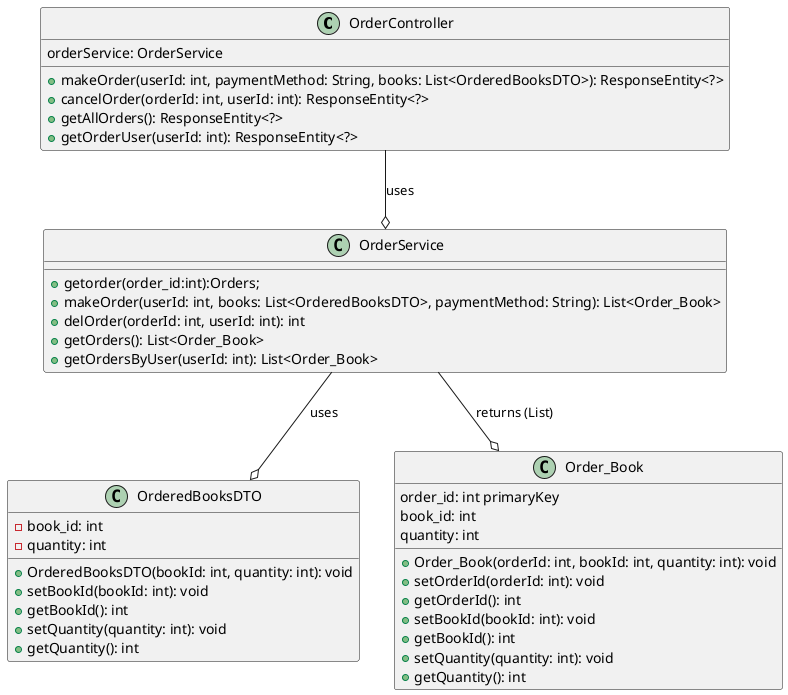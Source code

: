 @startuml

!define ENTITY class
!define PRIMARY_KEY_FIELD {+ {field} primaryKey}
!define FOREIGN_KEY_FIELD {+ {field} foreignKey}
!define AGGREGATION ---

' Define entities
ENTITY OrderController {
  orderService: OrderService
  +makeOrder(userId: int, paymentMethod: String, books: List<OrderedBooksDTO>): ResponseEntity<?>
  +cancelOrder(orderId: int, userId: int): ResponseEntity<?>
  +getAllOrders(): ResponseEntity<?>
  +getOrderUser(userId: int): ResponseEntity<?>
}

ENTITY OrderService {
    {method}+getorder(order_id:int):Orders;
  +makeOrder(userId: int, books: List<OrderedBooksDTO>, paymentMethod: String): List<Order_Book>
  +delOrder(orderId: int, userId: int): int
  +getOrders(): List<Order_Book>
  +getOrdersByUser(userId: int): List<Order_Book>
}

ENTITY OrderedBooksDTO {
    -book_id: int
    -quantity: int

  +OrderedBooksDTO(bookId: int, quantity: int): void
  {method} +setBookId(bookId: int): void
  {method} +getBookId(): int
  {method} +setQuantity(quantity: int): void
  {method} +getQuantity(): int
}

ENTITY Order_Book {
  order_id: int primaryKey
  book_id: int
  quantity: int
  +Order_Book(orderId: int, bookId: int, quantity: int): void
  {method} +setOrderId(orderId: int): void
  {method} +getOrderId(): int
  {method} +setBookId(bookId: int): void
  {method} +getBookId(): int
  {method} +setQuantity(quantity: int): void
  {method} +getQuantity(): int
}


' Define relationships
OrderController --o OrderService: uses
OrderService --o OrderedBooksDTO: uses
OrderService --o Order_Book: returns (List)

@enduml